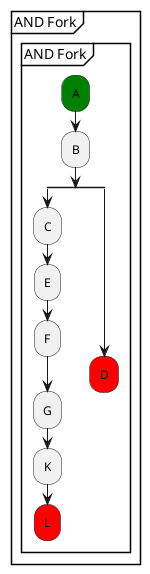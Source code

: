 /'

Tutorial - And Fork Topology
  
'/

@startuml 
partition "AND Fork" {
group "AND Fork"
      #green:A;
      :B;
  split
      :C;
      :E;
      :F;
      :G;
      :K;
      #red:L;
      detach
  split again
      #red:D;

      detach
  end split    
end group
}      
@enduml
